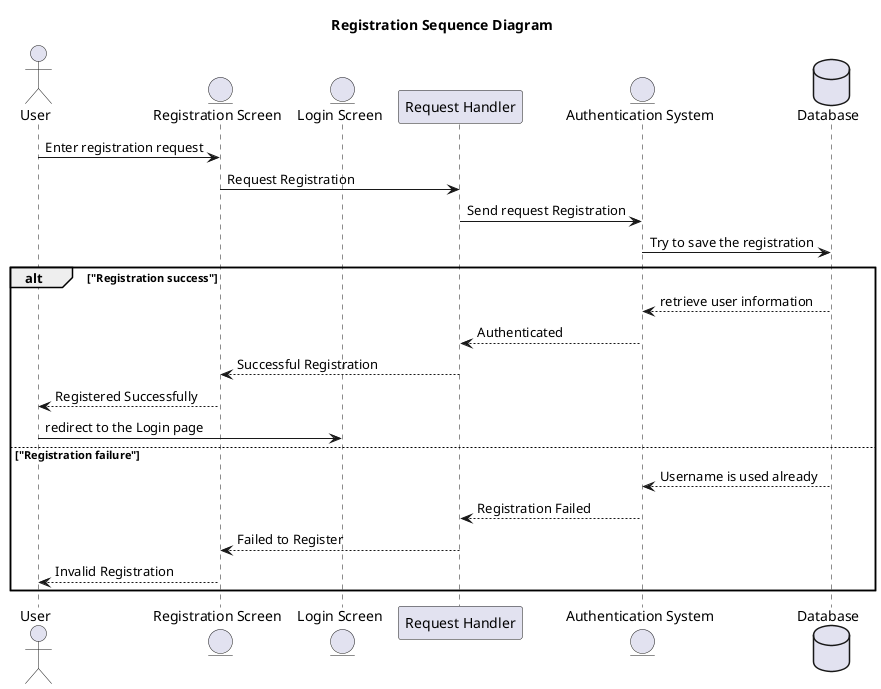 @startuml "Register"

' autonumber

title "Registration Sequence Diagram"

actor "User" as user

entity "Registration Screen" as registration
entity "Login Screen" as login
participant "Request Handler" as request
entity "Authentication System" as auth

database Database as db


user -> registration: Enter registration request
registration -> request: Request Registration
request -> auth: Send request Registration
auth -> db: Try to save the registration

alt "Registration success"
    auth <-- db: retrieve user information
    request <-- auth: Authenticated
    request --> registration: Successful Registration
    registration --> user: Registered Successfully
    user -> login: redirect to the Login page
else "Registration failure"
    db-->auth: Username is used already
    auth --> request: Registration Failed
    request --> registration: Failed to Register
    registration --> user: Invalid Registration
end

@enduml